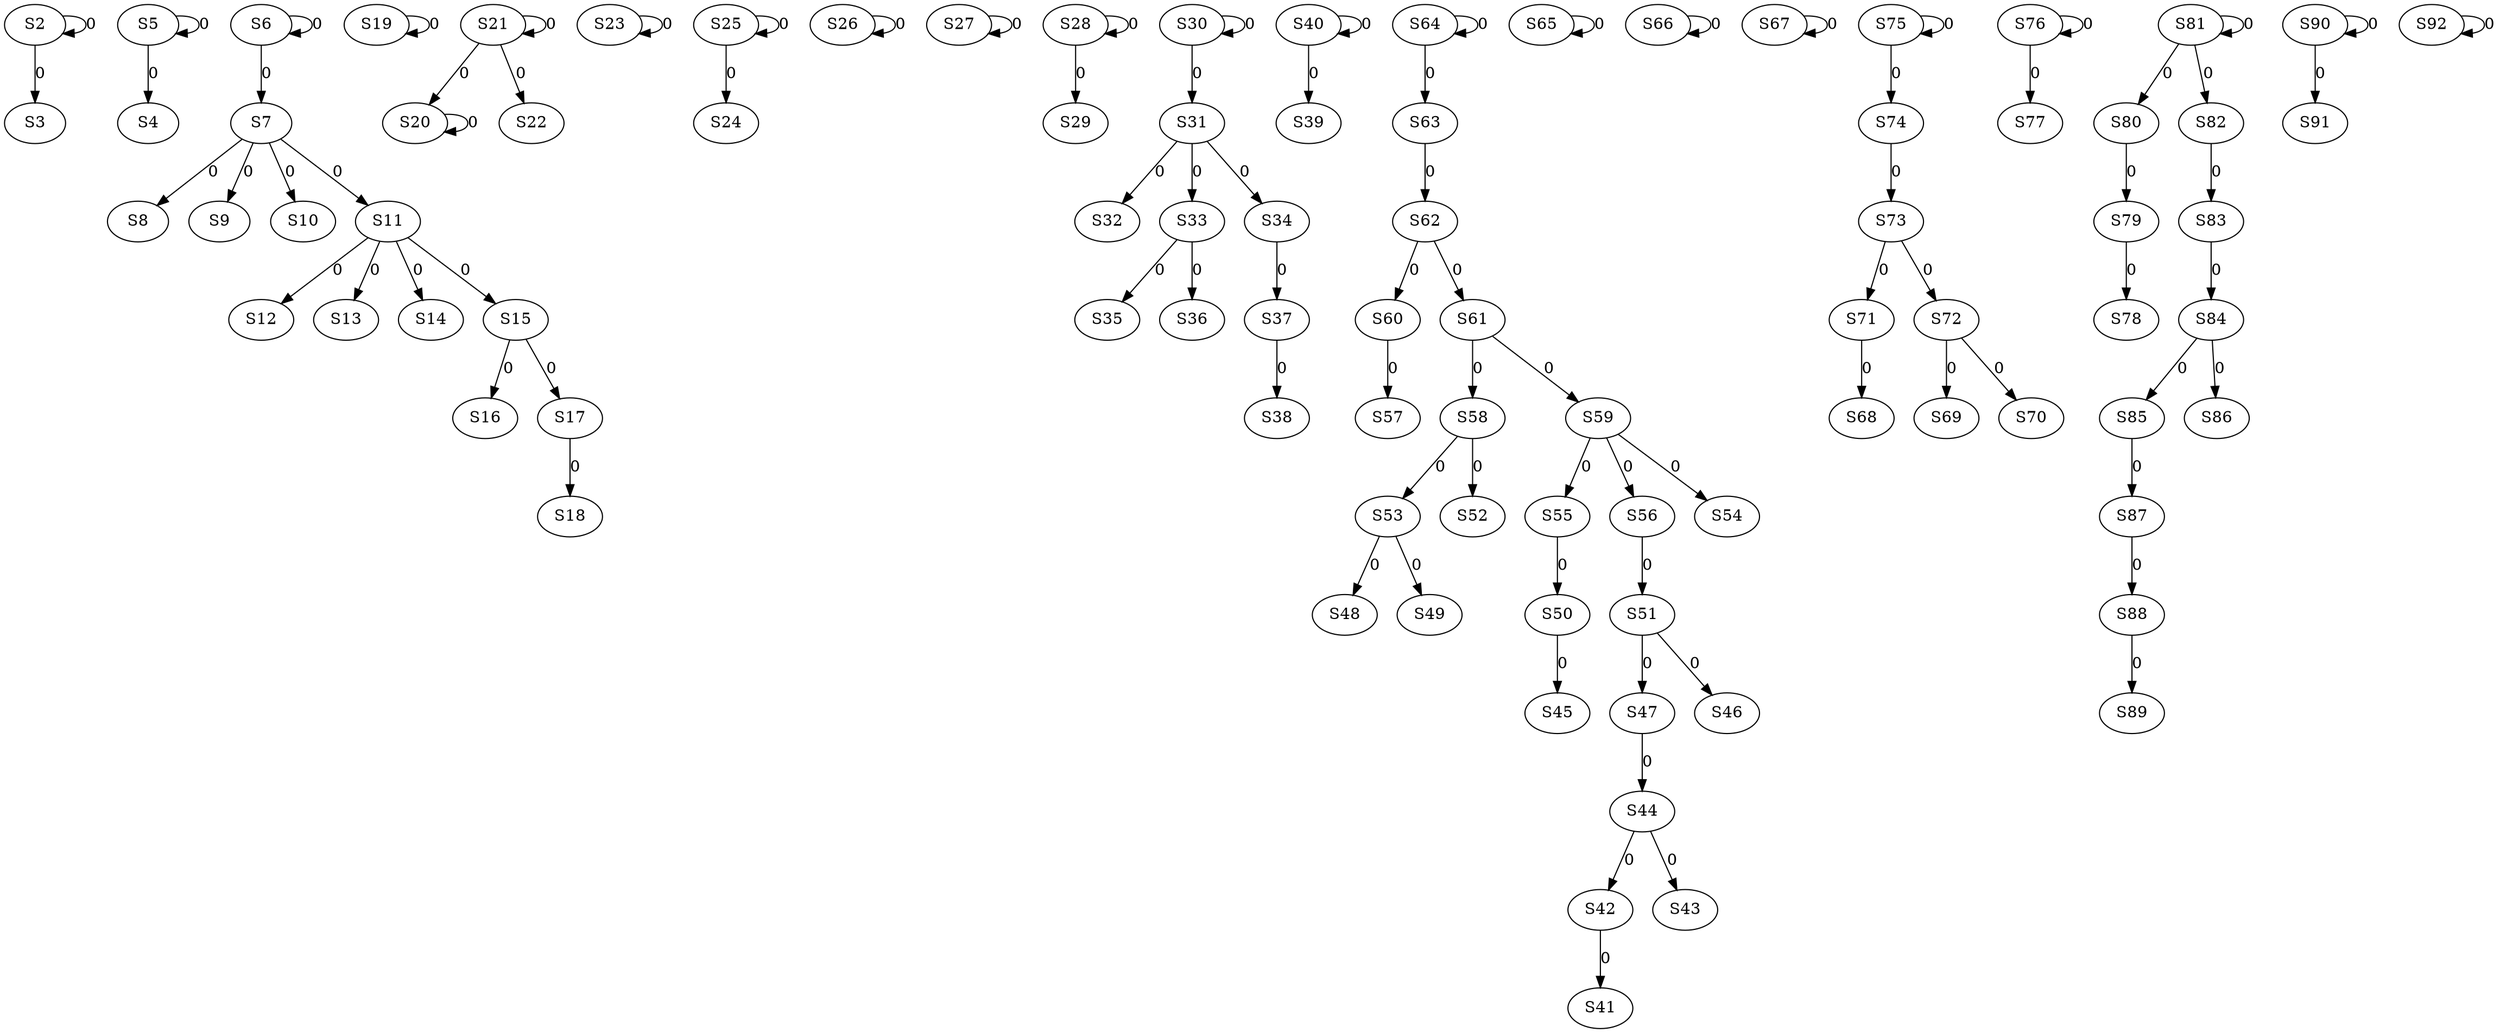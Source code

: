 strict digraph {
	S2 -> S2 [ label = 0 ];
	S2 -> S3 [ label = 0 ];
	S5 -> S4 [ label = 0 ];
	S5 -> S5 [ label = 0 ];
	S6 -> S6 [ label = 0 ];
	S6 -> S7 [ label = 0 ];
	S7 -> S8 [ label = 0 ];
	S7 -> S9 [ label = 0 ];
	S7 -> S10 [ label = 0 ];
	S7 -> S11 [ label = 0 ];
	S11 -> S12 [ label = 0 ];
	S11 -> S13 [ label = 0 ];
	S11 -> S14 [ label = 0 ];
	S11 -> S15 [ label = 0 ];
	S15 -> S16 [ label = 0 ];
	S15 -> S17 [ label = 0 ];
	S17 -> S18 [ label = 0 ];
	S19 -> S19 [ label = 0 ];
	S20 -> S20 [ label = 0 ];
	S21 -> S21 [ label = 0 ];
	S21 -> S22 [ label = 0 ];
	S23 -> S23 [ label = 0 ];
	S25 -> S24 [ label = 0 ];
	S25 -> S25 [ label = 0 ];
	S26 -> S26 [ label = 0 ];
	S27 -> S27 [ label = 0 ];
	S28 -> S28 [ label = 0 ];
	S28 -> S29 [ label = 0 ];
	S30 -> S30 [ label = 0 ];
	S30 -> S31 [ label = 0 ];
	S31 -> S32 [ label = 0 ];
	S31 -> S33 [ label = 0 ];
	S31 -> S34 [ label = 0 ];
	S33 -> S35 [ label = 0 ];
	S33 -> S36 [ label = 0 ];
	S34 -> S37 [ label = 0 ];
	S37 -> S38 [ label = 0 ];
	S40 -> S39 [ label = 0 ];
	S40 -> S40 [ label = 0 ];
	S42 -> S41 [ label = 0 ];
	S44 -> S42 [ label = 0 ];
	S44 -> S43 [ label = 0 ];
	S47 -> S44 [ label = 0 ];
	S50 -> S45 [ label = 0 ];
	S51 -> S46 [ label = 0 ];
	S51 -> S47 [ label = 0 ];
	S53 -> S48 [ label = 0 ];
	S53 -> S49 [ label = 0 ];
	S55 -> S50 [ label = 0 ];
	S56 -> S51 [ label = 0 ];
	S58 -> S52 [ label = 0 ];
	S58 -> S53 [ label = 0 ];
	S59 -> S54 [ label = 0 ];
	S59 -> S55 [ label = 0 ];
	S59 -> S56 [ label = 0 ];
	S60 -> S57 [ label = 0 ];
	S61 -> S58 [ label = 0 ];
	S61 -> S59 [ label = 0 ];
	S62 -> S60 [ label = 0 ];
	S62 -> S61 [ label = 0 ];
	S63 -> S62 [ label = 0 ];
	S64 -> S63 [ label = 0 ];
	S64 -> S64 [ label = 0 ];
	S65 -> S65 [ label = 0 ];
	S66 -> S66 [ label = 0 ];
	S67 -> S67 [ label = 0 ];
	S71 -> S68 [ label = 0 ];
	S72 -> S69 [ label = 0 ];
	S72 -> S70 [ label = 0 ];
	S73 -> S71 [ label = 0 ];
	S73 -> S72 [ label = 0 ];
	S74 -> S73 [ label = 0 ];
	S75 -> S74 [ label = 0 ];
	S75 -> S75 [ label = 0 ];
	S76 -> S76 [ label = 0 ];
	S76 -> S77 [ label = 0 ];
	S79 -> S78 [ label = 0 ];
	S80 -> S79 [ label = 0 ];
	S81 -> S80 [ label = 0 ];
	S81 -> S81 [ label = 0 ];
	S81 -> S82 [ label = 0 ];
	S82 -> S83 [ label = 0 ];
	S83 -> S84 [ label = 0 ];
	S84 -> S85 [ label = 0 ];
	S84 -> S86 [ label = 0 ];
	S85 -> S87 [ label = 0 ];
	S87 -> S88 [ label = 0 ];
	S88 -> S89 [ label = 0 ];
	S90 -> S90 [ label = 0 ];
	S90 -> S91 [ label = 0 ];
	S92 -> S92 [ label = 0 ];
	S21 -> S20 [ label = 0 ];
}